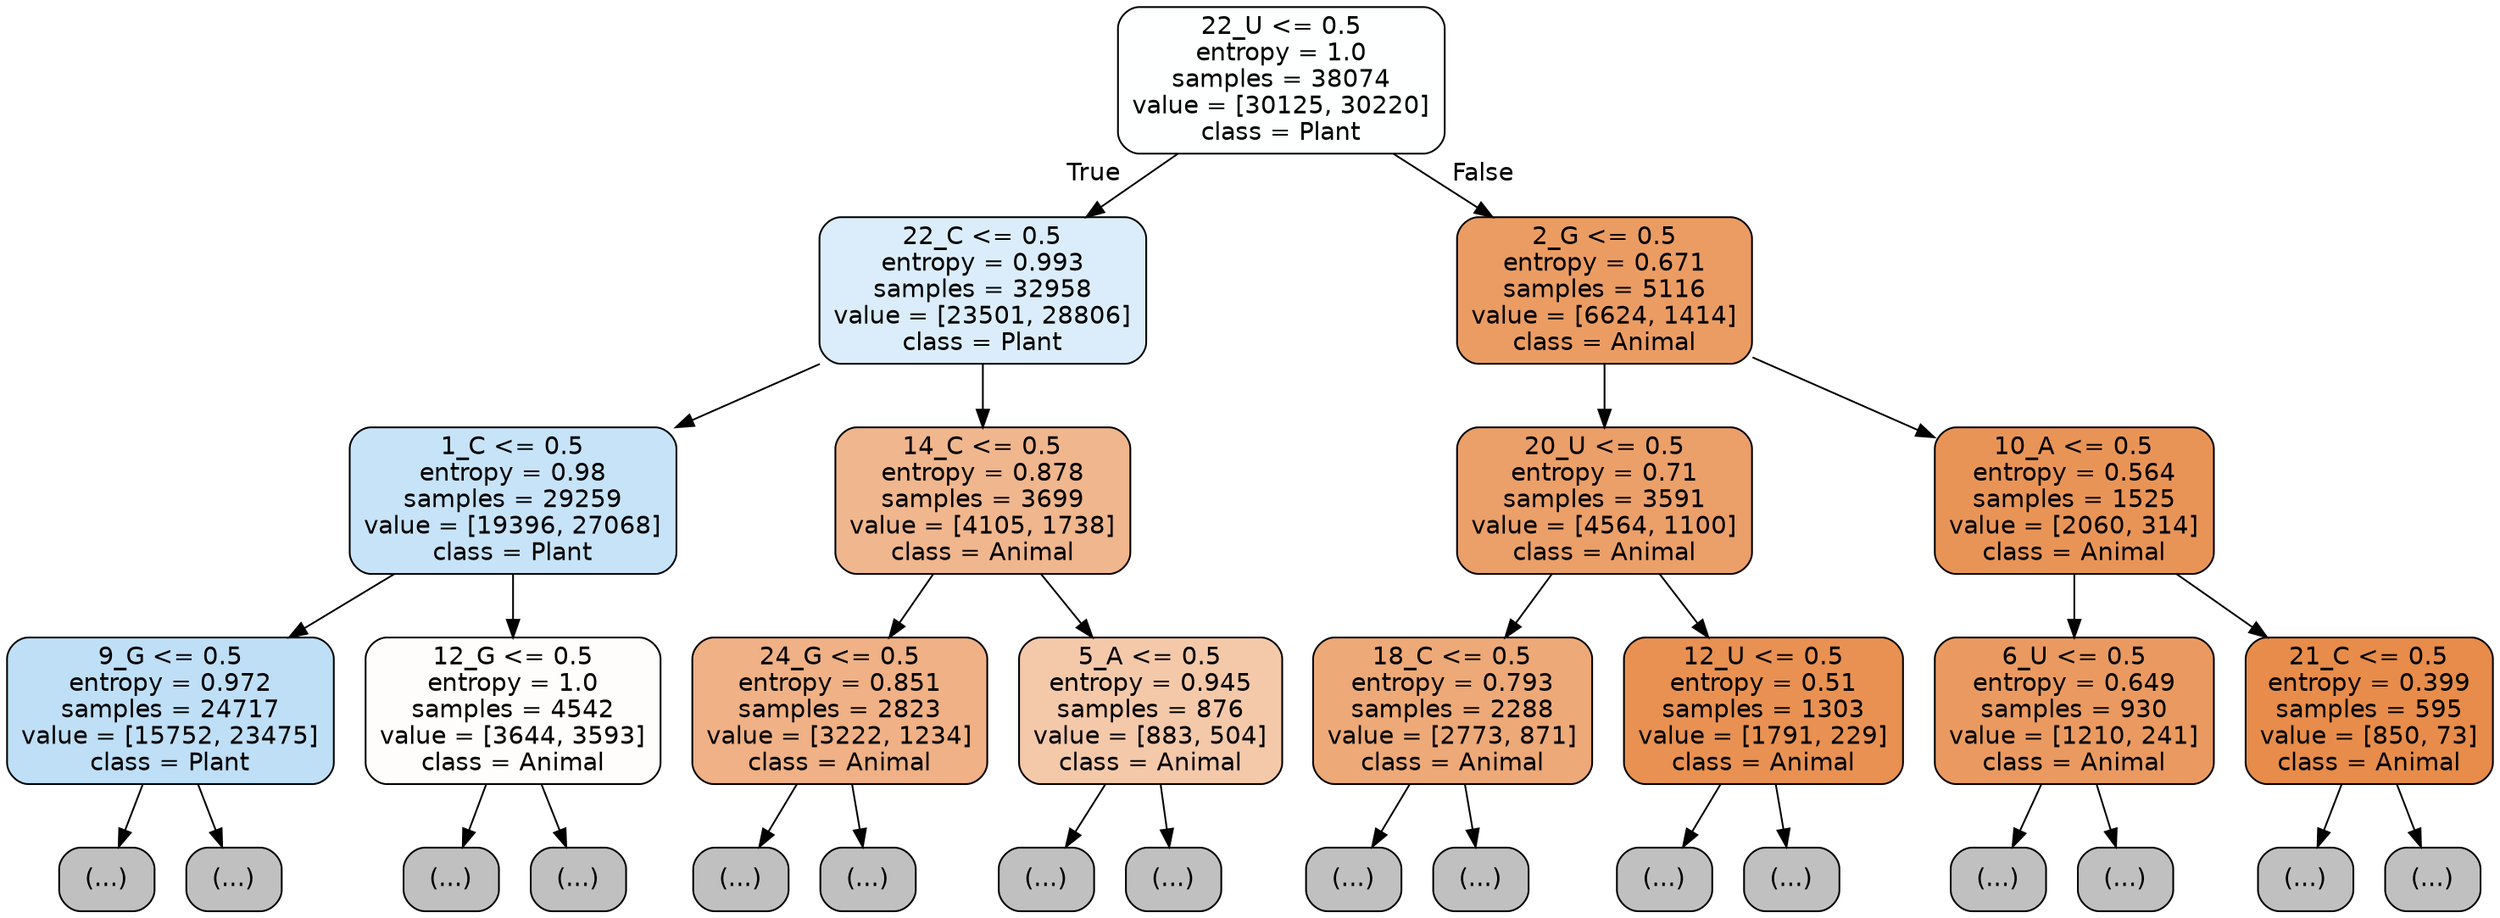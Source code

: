 digraph Tree {
node [shape=box, style="filled, rounded", color="black", fontname="helvetica"] ;
edge [fontname="helvetica"] ;
0 [label="22_U <= 0.5\nentropy = 1.0\nsamples = 38074\nvalue = [30125, 30220]\nclass = Plant", fillcolor="#feffff"] ;
1 [label="22_C <= 0.5\nentropy = 0.993\nsamples = 32958\nvalue = [23501, 28806]\nclass = Plant", fillcolor="#dbedfa"] ;
0 -> 1 [labeldistance=2.5, labelangle=45, headlabel="True"] ;
2 [label="1_C <= 0.5\nentropy = 0.98\nsamples = 29259\nvalue = [19396, 27068]\nclass = Plant", fillcolor="#c7e3f8"] ;
1 -> 2 ;
3 [label="9_G <= 0.5\nentropy = 0.972\nsamples = 24717\nvalue = [15752, 23475]\nclass = Plant", fillcolor="#bedff6"] ;
2 -> 3 ;
4 [label="(...)", fillcolor="#C0C0C0"] ;
3 -> 4 ;
7533 [label="(...)", fillcolor="#C0C0C0"] ;
3 -> 7533 ;
10366 [label="12_G <= 0.5\nentropy = 1.0\nsamples = 4542\nvalue = [3644, 3593]\nclass = Animal", fillcolor="#fffdfc"] ;
2 -> 10366 ;
10367 [label="(...)", fillcolor="#C0C0C0"] ;
10366 -> 10367 ;
12176 [label="(...)", fillcolor="#C0C0C0"] ;
10366 -> 12176 ;
12827 [label="14_C <= 0.5\nentropy = 0.878\nsamples = 3699\nvalue = [4105, 1738]\nclass = Animal", fillcolor="#f0b68d"] ;
1 -> 12827 ;
12828 [label="24_G <= 0.5\nentropy = 0.851\nsamples = 2823\nvalue = [3222, 1234]\nclass = Animal", fillcolor="#efb185"] ;
12827 -> 12828 ;
12829 [label="(...)", fillcolor="#C0C0C0"] ;
12828 -> 12829 ;
14186 [label="(...)", fillcolor="#C0C0C0"] ;
12828 -> 14186 ;
14261 [label="5_A <= 0.5\nentropy = 0.945\nsamples = 876\nvalue = [883, 504]\nclass = Animal", fillcolor="#f4c9aa"] ;
12827 -> 14261 ;
14262 [label="(...)", fillcolor="#C0C0C0"] ;
14261 -> 14262 ;
14601 [label="(...)", fillcolor="#C0C0C0"] ;
14261 -> 14601 ;
14694 [label="2_G <= 0.5\nentropy = 0.671\nsamples = 5116\nvalue = [6624, 1414]\nclass = Animal", fillcolor="#eb9c63"] ;
0 -> 14694 [labeldistance=2.5, labelangle=-45, headlabel="False"] ;
14695 [label="20_U <= 0.5\nentropy = 0.71\nsamples = 3591\nvalue = [4564, 1100]\nclass = Animal", fillcolor="#eb9f69"] ;
14694 -> 14695 ;
14696 [label="18_C <= 0.5\nentropy = 0.793\nsamples = 2288\nvalue = [2773, 871]\nclass = Animal", fillcolor="#eda977"] ;
14695 -> 14696 ;
14697 [label="(...)", fillcolor="#C0C0C0"] ;
14696 -> 14697 ;
15408 [label="(...)", fillcolor="#C0C0C0"] ;
14696 -> 15408 ;
15687 [label="12_U <= 0.5\nentropy = 0.51\nsamples = 1303\nvalue = [1791, 229]\nclass = Animal", fillcolor="#e89152"] ;
14695 -> 15687 ;
15688 [label="(...)", fillcolor="#C0C0C0"] ;
15687 -> 15688 ;
15963 [label="(...)", fillcolor="#C0C0C0"] ;
15687 -> 15963 ;
16048 [label="10_A <= 0.5\nentropy = 0.564\nsamples = 1525\nvalue = [2060, 314]\nclass = Animal", fillcolor="#e99457"] ;
14694 -> 16048 ;
16049 [label="6_U <= 0.5\nentropy = 0.649\nsamples = 930\nvalue = [1210, 241]\nclass = Animal", fillcolor="#ea9a60"] ;
16048 -> 16049 ;
16050 [label="(...)", fillcolor="#C0C0C0"] ;
16049 -> 16050 ;
16363 [label="(...)", fillcolor="#C0C0C0"] ;
16049 -> 16363 ;
16484 [label="21_C <= 0.5\nentropy = 0.399\nsamples = 595\nvalue = [850, 73]\nclass = Animal", fillcolor="#e78c4a"] ;
16048 -> 16484 ;
16485 [label="(...)", fillcolor="#C0C0C0"] ;
16484 -> 16485 ;
16572 [label="(...)", fillcolor="#C0C0C0"] ;
16484 -> 16572 ;
}